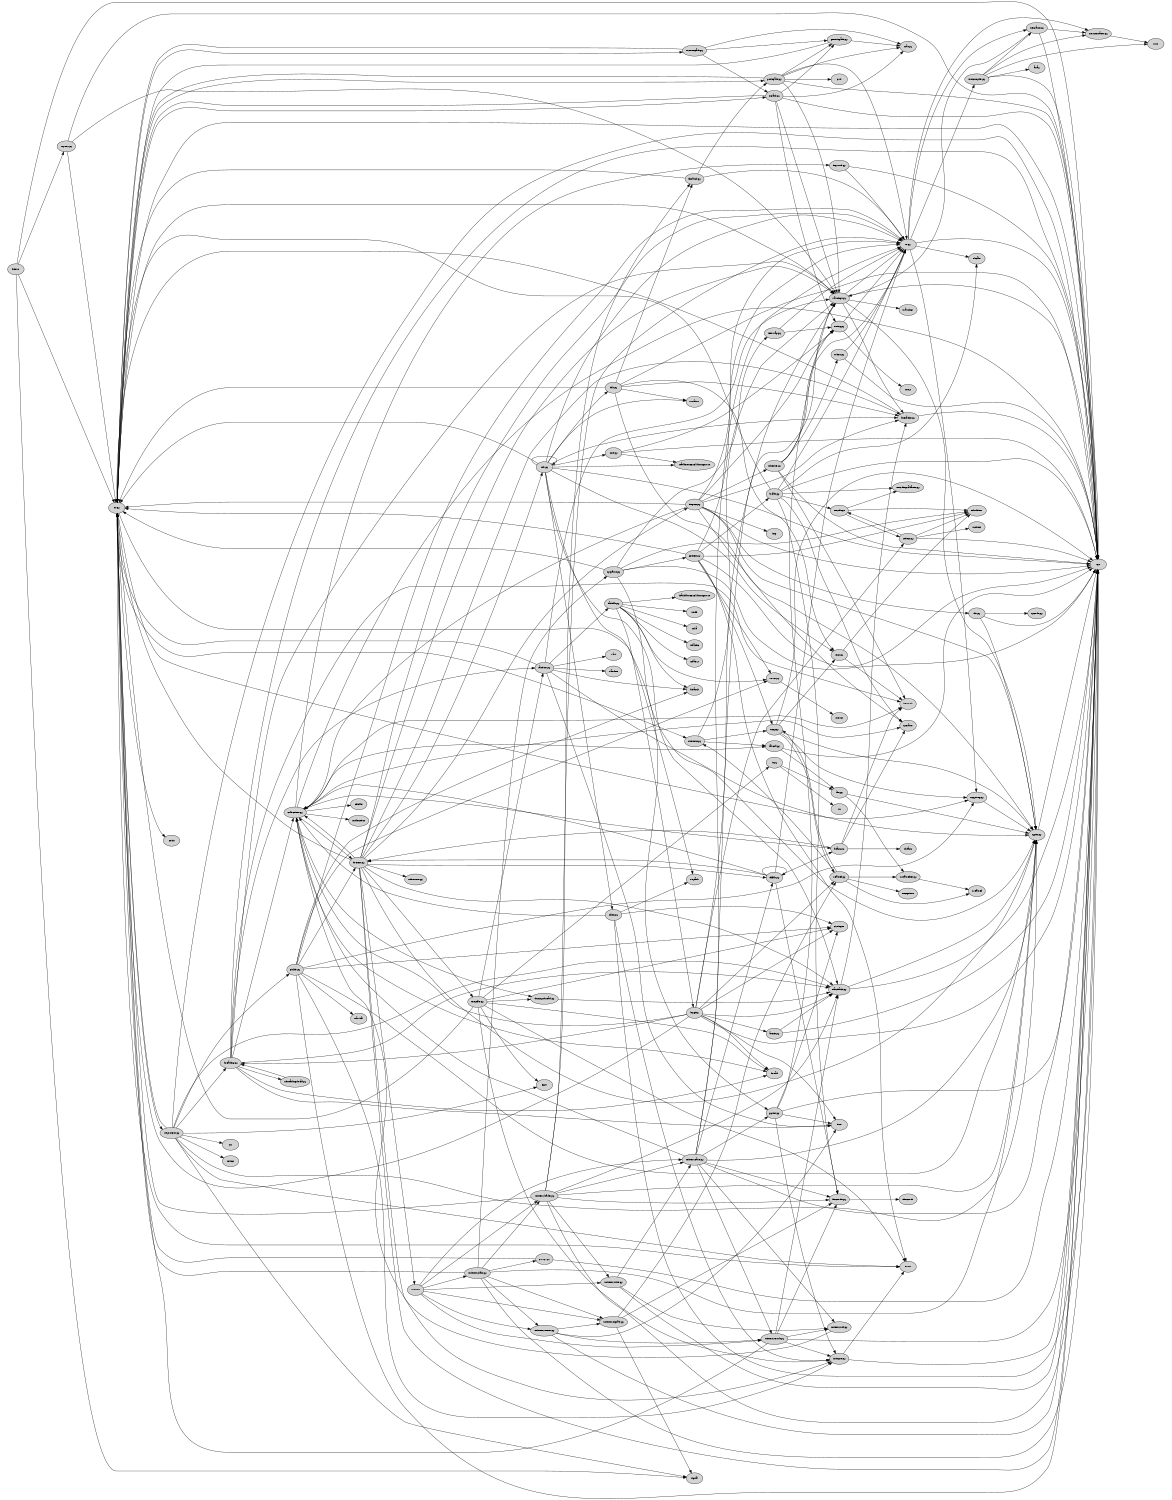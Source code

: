 
# This file was generated by sfood-graph.

strict digraph "dependencies" {
    graph [
        rankdir = "LR",
        overlap = "scale",
        size = "8,10",
        ratio = "fill",
        fontsize = "16",
        fontname = "Helvetica",
        clusterrank = "local"
        ]

       node [
           fontsize=7
           shape=ellipse
//           style=filled
//           shape=box
       ];

//     node [
//         fontsize=7
//       style=ellipse
//     ];

"freevo"  [style=filled];
"freevo" -> "os.py";
"freevo" -> "popen2.py";
"freevo" -> "signal";
"freevo" -> "sys";
"StringIO.py"  [style=filled];
"StringIO.py" -> "errno";
"StringIO.py" -> "sys";
"UserDict.py"  [style=filled];
"UserDict.py" -> "_abcoll.py";
"UserDict.py" -> "copy.py";
"UserDict.py" -> "warnings.py";
"__builtin__"  [style=filled];
"__future__.py"  [style=filled];
"__main__"  [style=filled];
"_abcoll.py"  [style=filled];
"_abcoll.py" -> "abc.py";
"_abcoll.py" -> "sys";
"_codecs"  [style=filled];
"_collections"  [style=filled];
"_functools"  [style=filled];
"_heapq"  [style=filled];
"_io"  [style=filled];
"_locale"  [style=filled];
"_md5"  [style=filled];
"_random"  [style=filled];
"_sha"  [style=filled];
"_sha256"  [style=filled];
"_sha512"  [style=filled];
"_sre"  [style=filled];
"_struct"  [style=filled];
"_threading_local.py"  [style=filled];
"_threading_local.py" -> "threading.py";
"_warnings"  [style=filled];
"_weakref"  [style=filled];
"_weakrefset.py"  [style=filled];
"_weakrefset.py" -> "_weakref";
"abc.py"  [style=filled];
"abc.py" -> "_weakrefset.py";
"abc.py" -> "types.py";
"array"  [style=filled];
"atexit.py"  [style=filled];
"atexit.py" -> "sys";
"atexit.py" -> "traceback.py";
"bdb.py"  [style=filled];
"bdb.py" -> "__main__";
"bdb.py" -> "fnmatch.py";
"bdb.py" -> "linecache.py";
"bdb.py" -> "os.py";
"bdb.py" -> "repr.py";
"bdb.py" -> "sys";
"bdb.py" -> "types.py";
"binascii"  [style=filled];
"cPickle"  [style=filled];
"cStringIO"  [style=filled];
"cmd.py"  [style=filled];
"cmd.py" -> "string.py";
"cmd.py" -> "sys";
"cmd.py" -> "readline.x86_64-linux-gnu.so";
"codecs.py"  [style=filled];
"codecs.py" -> "__builtin__";
"codecs.py" -> "_codecs";
"codecs.py" -> "encodings";
"codecs.py" -> "sys";
"collections.py"  [style=filled];
"collections.py" -> "_abcoll.py";
"collections.py" -> "_collections";
"collections.py" -> "cPickle";
"collections.py" -> "doctest.py";
"collections.py" -> "dummy_thread.py";
"collections.py" -> "heapq.py";
"collections.py" -> "itertools";
"collections.py" -> "keyword.py";
"collections.py" -> "operator";
"collections.py" -> "sys";
"collections.py" -> "thread";
"copy.py"  [style=filled];
"copy.py" -> "copy_reg.py";
"copy.py" -> "repr.py";
"copy.py" -> "sys";
"copy.py" -> "types.py";
"copy.py" -> "weakref.py";
"copy_reg.py"  [style=filled];
"copy_reg.py" -> "types.py";
"difflib.py"  [style=filled];
"difflib.py" -> "collections.py";
"difflib.py" -> "difflib.py";
"difflib.py" -> "doctest.py";
"difflib.py" -> "functools.py";
"difflib.py" -> "heapq.py";
"difflib.py" -> "re.py";
"dis.py"  [style=filled];
"dis.py" -> "opcode.py";
"dis.py" -> "sys";
"dis.py" -> "types.py";
"doctest.py"  [style=filled];
"doctest.py" -> "StringIO.py";
"doctest.py" -> "__future__.py";
"doctest.py" -> "collections.py";
"doctest.py" -> "difflib.py";
"doctest.py" -> "inspect.py";
"doctest.py" -> "linecache.py";
"doctest.py" -> "os.py";
"doctest.py" -> "pdb.py";
"doctest.py" -> "re.py";
"doctest.py" -> "sys";
"doctest.py" -> "tempfile.py";
"doctest.py" -> "traceback.py";
"doctest.py" -> "types.py";
"doctest.py" -> "unittest";
"doctest.py" -> "warnings.py";
"dummy_thread.py"  [style=filled];
"dummy_thread.py" -> "traceback.py";
"encodings"  [style=filled];
"encodings" -> "__builtin__";
"encodings" -> "codecs.py";
"encodings" -> "encodings/aliases.py";
"encodings/aliases.py"  [style=filled];
"errno"  [style=filled];
"exceptions"  [style=filled];
"fcntl"  [style=filled];
"fnmatch.py"  [style=filled];
"fnmatch.py" -> "os.py";
"fnmatch.py" -> "posixpath.py";
"fnmatch.py" -> "re.py";
"functools.py"  [style=filled];
"functools.py" -> "_functools";
"gc"  [style=filled];
"genericpath.py"  [style=filled];
"genericpath.py" -> "os.py";
"genericpath.py" -> "stat.py";
"getopt.py"  [style=filled];
"getopt.py" -> "os.py";
"getopt.py" -> "sys";
"gettext.py"  [style=filled];
"gettext.py" -> "__builtin__";
"gettext.py" -> "copy.py";
"gettext.py" -> "errno";
"gettext.py" -> "locale.py";
"gettext.py" -> "os.py";
"gettext.py" -> "re.py";
"gettext.py" -> "struct.py";
"gettext.py" -> "sys";
"hashlib.py"  [style=filled];
"hashlib.py" -> "_md5";
"hashlib.py" -> "_sha";
"hashlib.py" -> "_sha256";
"hashlib.py" -> "_sha512";
"hashlib.py" -> "binascii";
"hashlib.py" -> "logging";
"hashlib.py" -> "struct.py";
"hashlib.py" -> "_hashlib.x86_64-linux-gnu.so";
"heapq.py"  [style=filled];
"heapq.py" -> "_heapq";
"heapq.py" -> "doctest.py";
"heapq.py" -> "itertools";
"heapq.py" -> "operator";
"imp"  [style=filled];
"inspect.py"  [style=filled];
"inspect.py" -> "collections.py";
"inspect.py" -> "dis.py";
"inspect.py" -> "imp";
"inspect.py" -> "linecache.py";
"inspect.py" -> "operator";
"inspect.py" -> "os.py";
"inspect.py" -> "re.py";
"inspect.py" -> "string.py";
"inspect.py" -> "sys";
"inspect.py" -> "tokenize.py";
"inspect.py" -> "types.py";
"io.py"  [style=filled];
"io.py" -> "_io";
"io.py" -> "abc.py";
"itertools"  [style=filled];
"keyword.py"  [style=filled];
"keyword.py" -> "re.py";
"keyword.py" -> "sys";
"linecache.py"  [style=filled];
"linecache.py" -> "os.py";
"linecache.py" -> "sys";
"locale.py"  [style=filled];
"locale.py" -> "_locale";
"locale.py" -> "encodings";
"locale.py" -> "encodings/aliases.py";
"locale.py" -> "functools.py";
"locale.py" -> "operator";
"locale.py" -> "os.py";
"locale.py" -> "re.py";
"locale.py" -> "sys";
"logging"  [style=filled];
"logging" -> "atexit.py";
"logging" -> "cStringIO";
"logging" -> "codecs.py";
"logging" -> "collections.py";
"logging" -> "os.py";
"logging" -> "sys";
"logging" -> "thread";
"logging" -> "threading.py";
"logging" -> "time";
"logging" -> "traceback.py";
"logging" -> "warnings.py";
"logging" -> "weakref.py";
"marshal"  [style=filled];
"math"  [style=filled];
"ntpath.py"  [style=filled];
"ntpath.py" -> "genericpath.py";
"ntpath.py" -> "os.py";
"ntpath.py" -> "stat.py";
"ntpath.py" -> "string.py";
"ntpath.py" -> "sys";
"ntpath.py" -> "warnings.py";
"opcode.py"  [style=filled];
"operator"  [style=filled];
"optparse.py"  [style=filled];
"optparse.py" -> "__builtin__";
"optparse.py" -> "gettext.py";
"optparse.py" -> "os.py";
"optparse.py" -> "sys";
"optparse.py" -> "textwrap.py";
"optparse.py" -> "types.py";
"os.path"  [style=filled];
"os.py"  [style=filled];
"os.py" -> "UserDict.py";
"os.py" -> "copy_reg.py";
"os.py" -> "errno";
"os.py" -> "ntpath.py";
"os.py" -> "os.path";
"os.py" -> "os2emxpath.py";
"os.py" -> "posix";
"os.py" -> "posixpath.py";
"os.py" -> "subprocess.py";
"os.py" -> "sys";
"os.py" -> "warnings.py";
"os2emxpath.py"  [style=filled];
"os2emxpath.py" -> "genericpath.py";
"os2emxpath.py" -> "ntpath.py";
"os2emxpath.py" -> "os.py";
"os2emxpath.py" -> "stat.py";
"pdb.py"  [style=filled];
"pdb.py" -> "__main__";
"pdb.py" -> "bdb.py";
"pdb.py" -> "cmd.py";
"pdb.py" -> "linecache.py";
"pdb.py" -> "os.py";
"pdb.py" -> "pdb.py";
"pdb.py" -> "pprint.py";
"pdb.py" -> "re.py";
"pdb.py" -> "repr.py";
"pdb.py" -> "shlex.py";
"pdb.py" -> "sys";
"pdb.py" -> "traceback.py";
"pdb.py" -> "readline.x86_64-linux-gnu.so";
"pickle.py"  [style=filled];
"pickle.py" -> "StringIO.py";
"pickle.py" -> "binascii";
"pickle.py" -> "cStringIO";
"pickle.py" -> "copy_reg.py";
"pickle.py" -> "doctest.py";
"pickle.py" -> "marshal";
"pickle.py" -> "re.py";
"pickle.py" -> "struct.py";
"pickle.py" -> "sys";
"pickle.py" -> "types.py";
"popen2.py"  [style=filled];
"popen2.py" -> "os.py";
"popen2.py" -> "sys";
"popen2.py" -> "warnings.py";
"posix"  [style=filled];
"posixpath.py"  [style=filled];
"posixpath.py" -> "genericpath.py";
"posixpath.py" -> "os.py";
"posixpath.py" -> "pwd";
"posixpath.py" -> "re.py";
"posixpath.py" -> "stat.py";
"posixpath.py" -> "sys";
"posixpath.py" -> "warnings.py";
"pprint.py"  [style=filled];
"pprint.py" -> "StringIO.py";
"pprint.py" -> "cStringIO";
"pprint.py" -> "sys";
"pprint.py" -> "time";
"pprint.py" -> "warnings.py";
"pwd"  [style=filled];
"random.py"  [style=filled];
"random.py" -> "_random";
"random.py" -> "binascii";
"random.py" -> "hashlib.py";
"random.py" -> "math";
"random.py" -> "os.py";
"random.py" -> "time";
"random.py" -> "types.py";
"random.py" -> "warnings.py";
"re.py"  [style=filled];
"re.py" -> "_locale";
"re.py" -> "copy_reg.py";
"re.py" -> "sre_compile.py";
"re.py" -> "sre_constants.py";
"re.py" -> "sre_parse.py";
"re.py" -> "sys";
"repr.py"  [style=filled];
"repr.py" -> "__builtin__";
"repr.py" -> "itertools";
"select"  [style=filled];
"shlex.py"  [style=filled];
"shlex.py" -> "StringIO.py";
"shlex.py" -> "cStringIO";
"shlex.py" -> "collections.py";
"shlex.py" -> "os.path";
"shlex.py" -> "sys";
"signal"  [style=filled];
"sre_compile.py"  [style=filled];
"sre_compile.py" -> "_sre";
"sre_compile.py" -> "array";
"sre_compile.py" -> "sre_constants.py";
"sre_compile.py" -> "sre_parse.py";
"sre_compile.py" -> "sys";
"sre_constants.py"  [style=filled];
"sre_constants.py" -> "_sre";
"sre_parse.py"  [style=filled];
"sre_parse.py" -> "sre_constants.py";
"sre_parse.py" -> "sys";
"sre_parse.py" -> "warnings.py";
"stat.py"  [style=filled];
"string.py"  [style=filled];
"string.py" -> "re.py";
"string.py" -> "strop";
"strop"  [style=filled];
"struct.py"  [style=filled];
"struct.py" -> "_struct";
"subprocess.py"  [style=filled];
"subprocess.py" -> "errno";
"subprocess.py" -> "fcntl";
"subprocess.py" -> "gc";
"subprocess.py" -> "os.py";
"subprocess.py" -> "pickle.py";
"subprocess.py" -> "select";
"subprocess.py" -> "signal";
"subprocess.py" -> "sys";
"subprocess.py" -> "threading.py";
"subprocess.py" -> "traceback.py";
"subprocess.py" -> "types.py";
"sys"  [style=filled];
"tempfile.py"  [style=filled];
"tempfile.py" -> "StringIO.py";
"tempfile.py" -> "cStringIO";
"tempfile.py" -> "dummy_thread.py";
"tempfile.py" -> "errno";
"tempfile.py" -> "fcntl";
"tempfile.py" -> "io.py";
"tempfile.py" -> "os.py";
"tempfile.py" -> "random.py";
"tempfile.py" -> "thread";
"textwrap.py"  [style=filled];
"textwrap.py" -> "re.py";
"textwrap.py" -> "string.py";
"thread"  [style=filled];
"threading.py"  [style=filled];
"threading.py" -> "_threading_local.py";
"threading.py" -> "collections.py";
"threading.py" -> "itertools";
"threading.py" -> "random.py";
"threading.py" -> "sys";
"threading.py" -> "thread";
"threading.py" -> "time";
"threading.py" -> "traceback.py";
"threading.py" -> "warnings.py";
"time"  [style=filled];
"token.py"  [style=filled];
"token.py" -> "re.py";
"token.py" -> "sys";
"tokenize.py"  [style=filled];
"tokenize.py" -> "itertools";
"tokenize.py" -> "re.py";
"tokenize.py" -> "string.py";
"tokenize.py" -> "sys";
"tokenize.py" -> "token.py";
"traceback.py"  [style=filled];
"traceback.py" -> "linecache.py";
"traceback.py" -> "sys";
"traceback.py" -> "types.py";
"types.py"  [style=filled];
"types.py" -> "sys";
"unittest"  [style=filled];
"unittest" -> "unittest/case.py";
"unittest" -> "unittest/loader.py";
"unittest" -> "unittest/main.py";
"unittest" -> "unittest/result.py";
"unittest" -> "unittest/runner.py";
"unittest" -> "unittest/signals.py";
"unittest" -> "unittest/suite.py";
"unittest/case.py"  [style=filled];
"unittest/case.py" -> "collections.py";
"unittest/case.py" -> "difflib.py";
"unittest/case.py" -> "functools.py";
"unittest/case.py" -> "pprint.py";
"unittest/case.py" -> "re.py";
"unittest/case.py" -> "sys";
"unittest/case.py" -> "types.py";
"unittest/case.py" -> "unittest/result.py";
"unittest/case.py" -> "unittest/util.py";
"unittest/case.py" -> "warnings.py";
"unittest/loader.py"  [style=filled];
"unittest/loader.py" -> "fnmatch.py";
"unittest/loader.py" -> "functools.py";
"unittest/loader.py" -> "os.py";
"unittest/loader.py" -> "re.py";
"unittest/loader.py" -> "sys";
"unittest/loader.py" -> "traceback.py";
"unittest/loader.py" -> "types.py";
"unittest/loader.py" -> "unittest/case.py";
"unittest/loader.py" -> "unittest/suite.py";
"unittest/main.py"  [style=filled];
"unittest/main.py" -> "getopt.py";
"unittest/main.py" -> "optparse.py";
"unittest/main.py" -> "os.py";
"unittest/main.py" -> "sys";
"unittest/main.py" -> "types.py";
"unittest/main.py" -> "unittest/loader.py";
"unittest/main.py" -> "unittest/runner.py";
"unittest/main.py" -> "unittest/signals.py";
"unittest/result.py"  [style=filled];
"unittest/result.py" -> "StringIO.py";
"unittest/result.py" -> "functools.py";
"unittest/result.py" -> "os.py";
"unittest/result.py" -> "sys";
"unittest/result.py" -> "traceback.py";
"unittest/result.py" -> "unittest/util.py";
"unittest/runner.py"  [style=filled];
"unittest/runner.py" -> "sys";
"unittest/runner.py" -> "time";
"unittest/runner.py" -> "unittest/result.py";
"unittest/runner.py" -> "unittest/signals.py";
"unittest/signals.py"  [style=filled];
"unittest/signals.py" -> "functools.py";
"unittest/signals.py" -> "signal";
"unittest/signals.py" -> "weakref.py";
"unittest/suite.py"  [style=filled];
"unittest/suite.py" -> "sys";
"unittest/suite.py" -> "unittest/case.py";
"unittest/suite.py" -> "unittest/util.py";
"unittest/util.py"  [style=filled];
"unittest/util.py" -> "collections.py";
"warnings.py"  [style=filled];
"warnings.py" -> "_warnings";
"warnings.py" -> "linecache.py";
"warnings.py" -> "re.py";
"warnings.py" -> "sys";
"warnings.py" -> "types.py";
"weakref.py"  [style=filled];
"weakref.py" -> "UserDict.py";
"weakref.py" -> "_weakref";
"weakref.py" -> "_weakrefset.py";
"weakref.py" -> "copy.py";
"weakref.py" -> "exceptions";
"_hashlib.x86_64-linux-gnu.so"  [style=filled];
"readline.x86_64-linux-gnu.so"  [style=filled];


}
